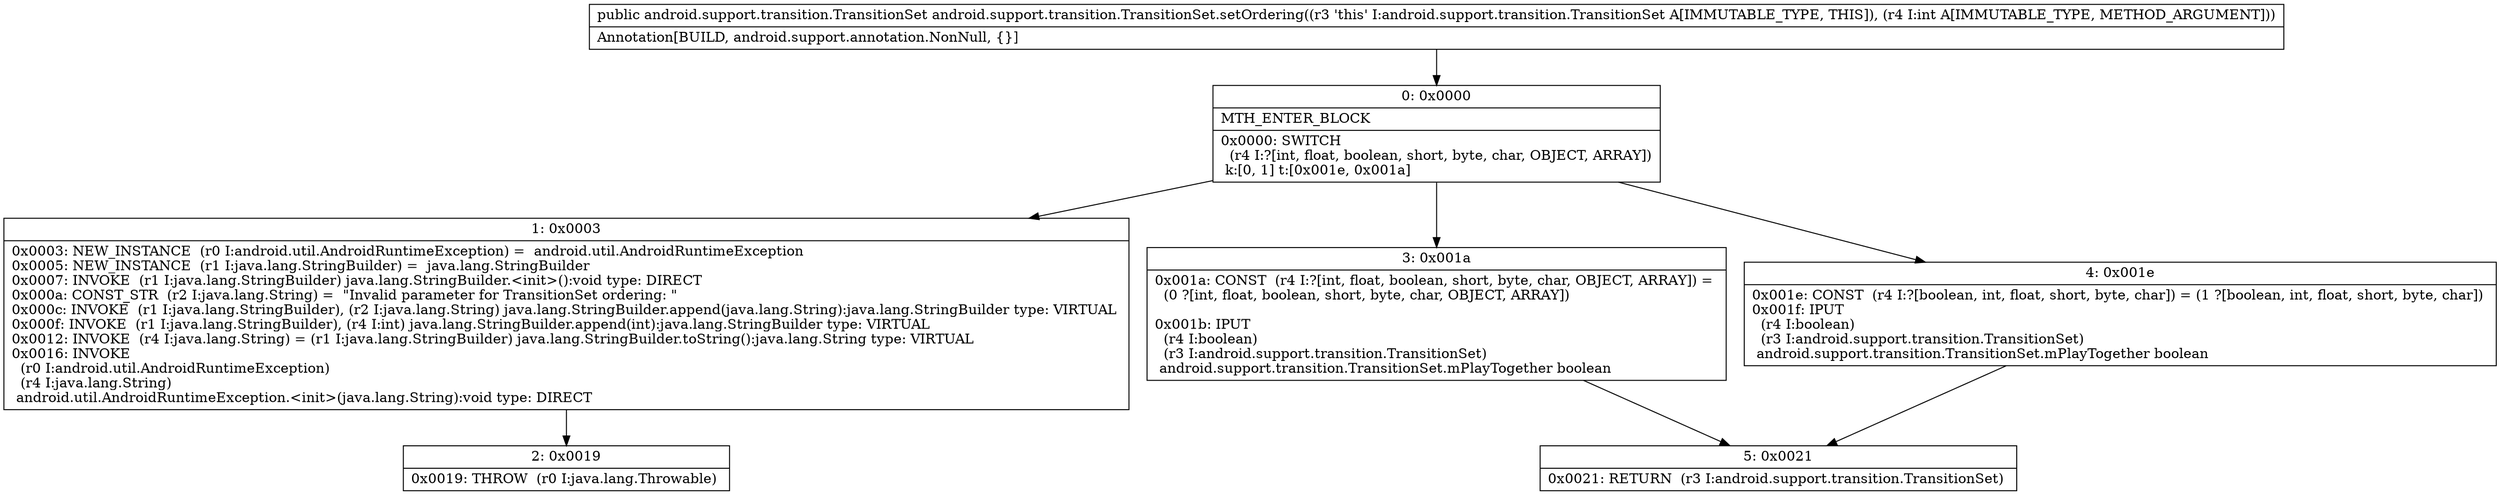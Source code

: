 digraph "CFG forandroid.support.transition.TransitionSet.setOrdering(I)Landroid\/support\/transition\/TransitionSet;" {
Node_0 [shape=record,label="{0\:\ 0x0000|MTH_ENTER_BLOCK\l|0x0000: SWITCH  \l  (r4 I:?[int, float, boolean, short, byte, char, OBJECT, ARRAY])\l k:[0, 1] t:[0x001e, 0x001a] \l}"];
Node_1 [shape=record,label="{1\:\ 0x0003|0x0003: NEW_INSTANCE  (r0 I:android.util.AndroidRuntimeException) =  android.util.AndroidRuntimeException \l0x0005: NEW_INSTANCE  (r1 I:java.lang.StringBuilder) =  java.lang.StringBuilder \l0x0007: INVOKE  (r1 I:java.lang.StringBuilder) java.lang.StringBuilder.\<init\>():void type: DIRECT \l0x000a: CONST_STR  (r2 I:java.lang.String) =  \"Invalid parameter for TransitionSet ordering: \" \l0x000c: INVOKE  (r1 I:java.lang.StringBuilder), (r2 I:java.lang.String) java.lang.StringBuilder.append(java.lang.String):java.lang.StringBuilder type: VIRTUAL \l0x000f: INVOKE  (r1 I:java.lang.StringBuilder), (r4 I:int) java.lang.StringBuilder.append(int):java.lang.StringBuilder type: VIRTUAL \l0x0012: INVOKE  (r4 I:java.lang.String) = (r1 I:java.lang.StringBuilder) java.lang.StringBuilder.toString():java.lang.String type: VIRTUAL \l0x0016: INVOKE  \l  (r0 I:android.util.AndroidRuntimeException)\l  (r4 I:java.lang.String)\l android.util.AndroidRuntimeException.\<init\>(java.lang.String):void type: DIRECT \l}"];
Node_2 [shape=record,label="{2\:\ 0x0019|0x0019: THROW  (r0 I:java.lang.Throwable) \l}"];
Node_3 [shape=record,label="{3\:\ 0x001a|0x001a: CONST  (r4 I:?[int, float, boolean, short, byte, char, OBJECT, ARRAY]) = \l  (0 ?[int, float, boolean, short, byte, char, OBJECT, ARRAY])\l \l0x001b: IPUT  \l  (r4 I:boolean)\l  (r3 I:android.support.transition.TransitionSet)\l android.support.transition.TransitionSet.mPlayTogether boolean \l}"];
Node_4 [shape=record,label="{4\:\ 0x001e|0x001e: CONST  (r4 I:?[boolean, int, float, short, byte, char]) = (1 ?[boolean, int, float, short, byte, char]) \l0x001f: IPUT  \l  (r4 I:boolean)\l  (r3 I:android.support.transition.TransitionSet)\l android.support.transition.TransitionSet.mPlayTogether boolean \l}"];
Node_5 [shape=record,label="{5\:\ 0x0021|0x0021: RETURN  (r3 I:android.support.transition.TransitionSet) \l}"];
MethodNode[shape=record,label="{public android.support.transition.TransitionSet android.support.transition.TransitionSet.setOrdering((r3 'this' I:android.support.transition.TransitionSet A[IMMUTABLE_TYPE, THIS]), (r4 I:int A[IMMUTABLE_TYPE, METHOD_ARGUMENT]))  | Annotation[BUILD, android.support.annotation.NonNull, \{\}]\l}"];
MethodNode -> Node_0;
Node_0 -> Node_1;
Node_0 -> Node_3;
Node_0 -> Node_4;
Node_1 -> Node_2;
Node_3 -> Node_5;
Node_4 -> Node_5;
}

